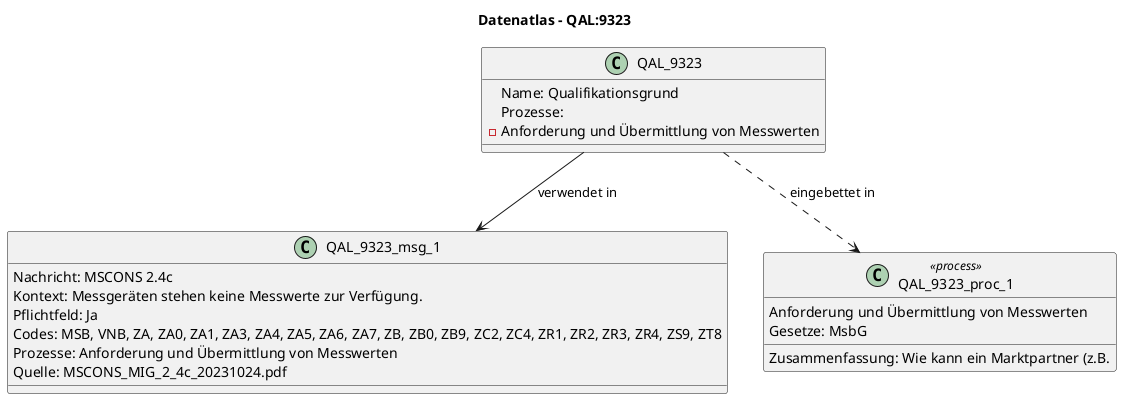 @startuml
title Datenatlas – QAL:9323
class QAL_9323 {
  Name: Qualifikationsgrund
  Prozesse:
    - Anforderung und Übermittlung von Messwerten
}
class QAL_9323_msg_1 {
  Nachricht: MSCONS 2.4c
  Kontext: Messgeräten stehen keine Messwerte zur Verfügung.
  Pflichtfeld: Ja
  Codes: MSB, VNB, ZA, ZA0, ZA1, ZA3, ZA4, ZA5, ZA6, ZA7, ZB, ZB0, ZB9, ZC2, ZC4, ZR1, ZR2, ZR3, ZR4, ZS9, ZT8
  Prozesse: Anforderung und Übermittlung von Messwerten
  Quelle: MSCONS_MIG_2_4c_20231024.pdf
}
QAL_9323 --> QAL_9323_msg_1 : verwendet in
class QAL_9323_proc_1 <<process>> {
  Anforderung und Übermittlung von Messwerten
  Gesetze: MsbG
  Zusammenfassung: Wie kann ein Marktpartner (z.B.
}
QAL_9323 ..> QAL_9323_proc_1 : eingebettet in
@enduml